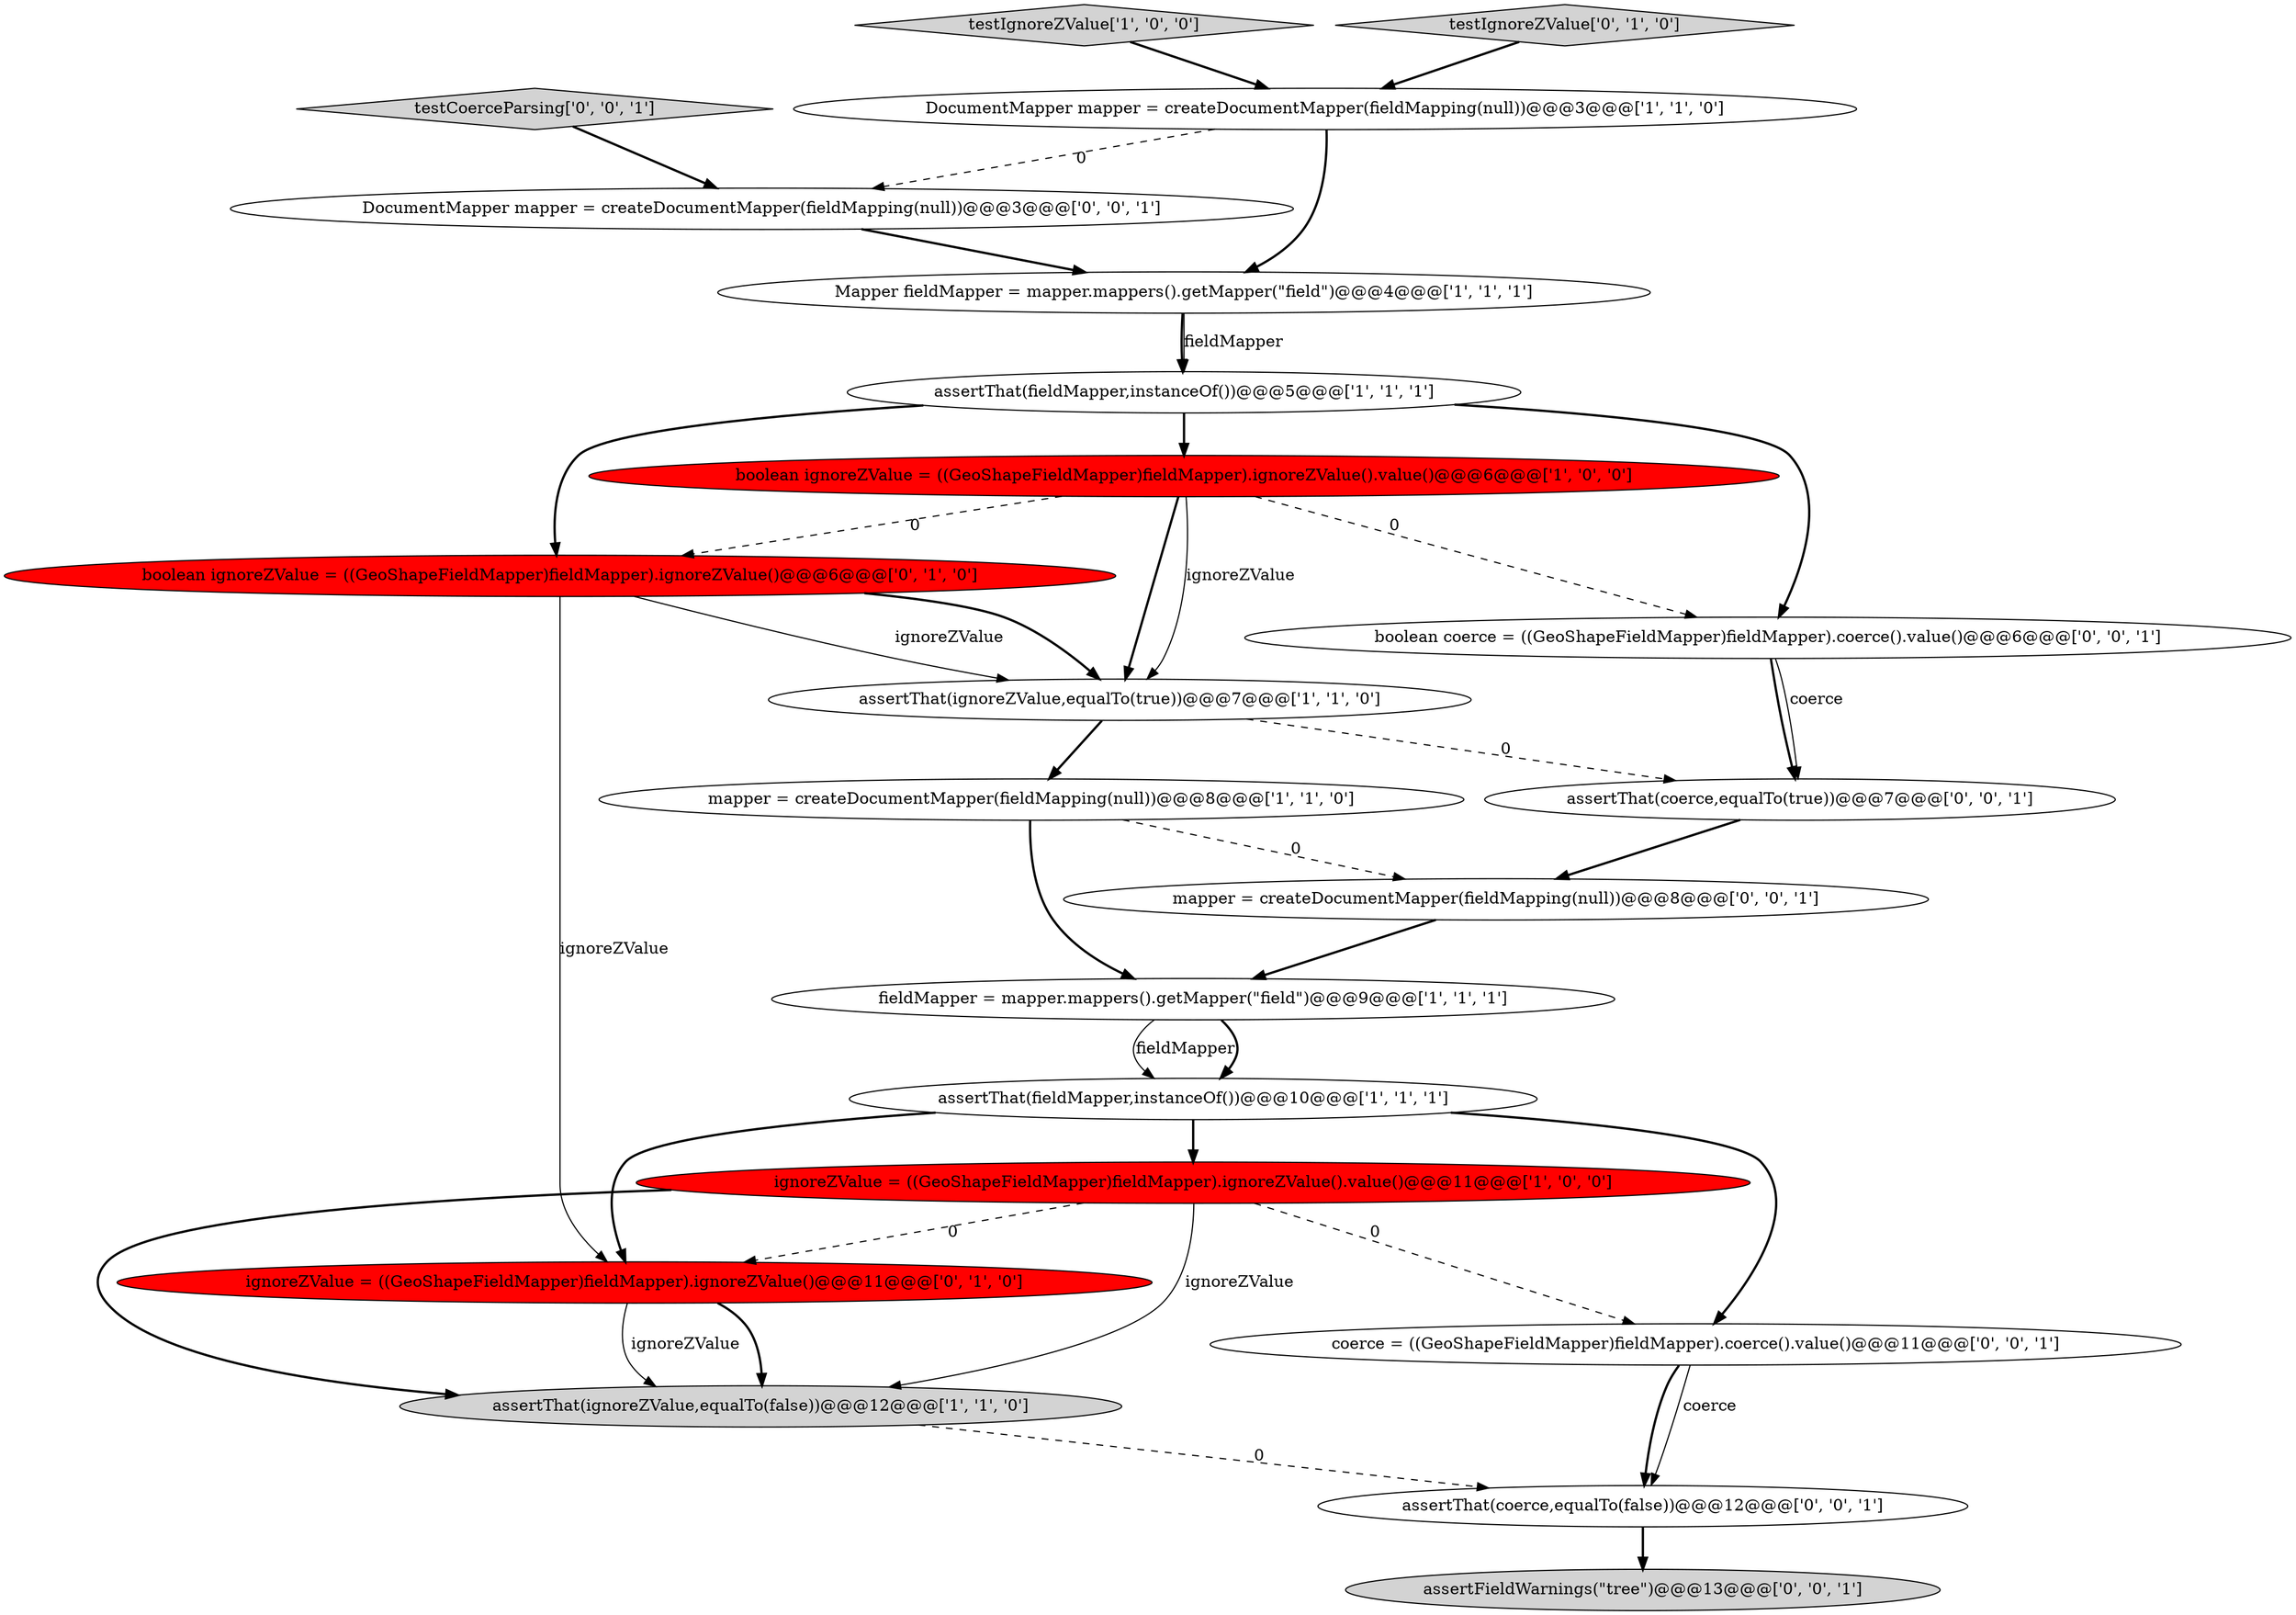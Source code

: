 digraph {
3 [style = filled, label = "assertThat(ignoreZValue,equalTo(true))@@@7@@@['1', '1', '0']", fillcolor = white, shape = ellipse image = "AAA0AAABBB1BBB"];
1 [style = filled, label = "assertThat(fieldMapper,instanceOf())@@@10@@@['1', '1', '1']", fillcolor = white, shape = ellipse image = "AAA0AAABBB1BBB"];
2 [style = filled, label = "testIgnoreZValue['1', '0', '0']", fillcolor = lightgray, shape = diamond image = "AAA0AAABBB1BBB"];
19 [style = filled, label = "assertThat(coerce,equalTo(true))@@@7@@@['0', '0', '1']", fillcolor = white, shape = ellipse image = "AAA0AAABBB3BBB"];
16 [style = filled, label = "boolean coerce = ((GeoShapeFieldMapper)fieldMapper).coerce().value()@@@6@@@['0', '0', '1']", fillcolor = white, shape = ellipse image = "AAA0AAABBB3BBB"];
18 [style = filled, label = "mapper = createDocumentMapper(fieldMapping(null))@@@8@@@['0', '0', '1']", fillcolor = white, shape = ellipse image = "AAA0AAABBB3BBB"];
4 [style = filled, label = "boolean ignoreZValue = ((GeoShapeFieldMapper)fieldMapper).ignoreZValue().value()@@@6@@@['1', '0', '0']", fillcolor = red, shape = ellipse image = "AAA1AAABBB1BBB"];
15 [style = filled, label = "coerce = ((GeoShapeFieldMapper)fieldMapper).coerce().value()@@@11@@@['0', '0', '1']", fillcolor = white, shape = ellipse image = "AAA0AAABBB3BBB"];
12 [style = filled, label = "boolean ignoreZValue = ((GeoShapeFieldMapper)fieldMapper).ignoreZValue()@@@6@@@['0', '1', '0']", fillcolor = red, shape = ellipse image = "AAA1AAABBB2BBB"];
14 [style = filled, label = "assertThat(coerce,equalTo(false))@@@12@@@['0', '0', '1']", fillcolor = white, shape = ellipse image = "AAA0AAABBB3BBB"];
6 [style = filled, label = "assertThat(ignoreZValue,equalTo(false))@@@12@@@['1', '1', '0']", fillcolor = lightgray, shape = ellipse image = "AAA0AAABBB1BBB"];
11 [style = filled, label = "ignoreZValue = ((GeoShapeFieldMapper)fieldMapper).ignoreZValue()@@@11@@@['0', '1', '0']", fillcolor = red, shape = ellipse image = "AAA1AAABBB2BBB"];
5 [style = filled, label = "mapper = createDocumentMapper(fieldMapping(null))@@@8@@@['1', '1', '0']", fillcolor = white, shape = ellipse image = "AAA0AAABBB1BBB"];
9 [style = filled, label = "fieldMapper = mapper.mappers().getMapper(\"field\")@@@9@@@['1', '1', '1']", fillcolor = white, shape = ellipse image = "AAA0AAABBB1BBB"];
7 [style = filled, label = "Mapper fieldMapper = mapper.mappers().getMapper(\"field\")@@@4@@@['1', '1', '1']", fillcolor = white, shape = ellipse image = "AAA0AAABBB1BBB"];
17 [style = filled, label = "testCoerceParsing['0', '0', '1']", fillcolor = lightgray, shape = diamond image = "AAA0AAABBB3BBB"];
20 [style = filled, label = "DocumentMapper mapper = createDocumentMapper(fieldMapping(null))@@@3@@@['0', '0', '1']", fillcolor = white, shape = ellipse image = "AAA0AAABBB3BBB"];
10 [style = filled, label = "ignoreZValue = ((GeoShapeFieldMapper)fieldMapper).ignoreZValue().value()@@@11@@@['1', '0', '0']", fillcolor = red, shape = ellipse image = "AAA1AAABBB1BBB"];
21 [style = filled, label = "assertFieldWarnings(\"tree\")@@@13@@@['0', '0', '1']", fillcolor = lightgray, shape = ellipse image = "AAA0AAABBB3BBB"];
0 [style = filled, label = "DocumentMapper mapper = createDocumentMapper(fieldMapping(null))@@@3@@@['1', '1', '0']", fillcolor = white, shape = ellipse image = "AAA0AAABBB1BBB"];
8 [style = filled, label = "assertThat(fieldMapper,instanceOf())@@@5@@@['1', '1', '1']", fillcolor = white, shape = ellipse image = "AAA0AAABBB1BBB"];
13 [style = filled, label = "testIgnoreZValue['0', '1', '0']", fillcolor = lightgray, shape = diamond image = "AAA0AAABBB2BBB"];
4->3 [style = solid, label="ignoreZValue"];
10->15 [style = dashed, label="0"];
8->16 [style = bold, label=""];
4->3 [style = bold, label=""];
15->14 [style = solid, label="coerce"];
19->18 [style = bold, label=""];
4->16 [style = dashed, label="0"];
5->9 [style = bold, label=""];
15->14 [style = bold, label=""];
12->3 [style = solid, label="ignoreZValue"];
1->15 [style = bold, label=""];
11->6 [style = bold, label=""];
10->6 [style = solid, label="ignoreZValue"];
6->14 [style = dashed, label="0"];
16->19 [style = bold, label=""];
7->8 [style = bold, label=""];
7->8 [style = solid, label="fieldMapper"];
0->20 [style = dashed, label="0"];
9->1 [style = solid, label="fieldMapper"];
10->6 [style = bold, label=""];
12->11 [style = solid, label="ignoreZValue"];
5->18 [style = dashed, label="0"];
16->19 [style = solid, label="coerce"];
1->11 [style = bold, label=""];
4->12 [style = dashed, label="0"];
0->7 [style = bold, label=""];
10->11 [style = dashed, label="0"];
3->19 [style = dashed, label="0"];
3->5 [style = bold, label=""];
2->0 [style = bold, label=""];
11->6 [style = solid, label="ignoreZValue"];
18->9 [style = bold, label=""];
12->3 [style = bold, label=""];
8->4 [style = bold, label=""];
14->21 [style = bold, label=""];
20->7 [style = bold, label=""];
9->1 [style = bold, label=""];
1->10 [style = bold, label=""];
8->12 [style = bold, label=""];
13->0 [style = bold, label=""];
17->20 [style = bold, label=""];
}
